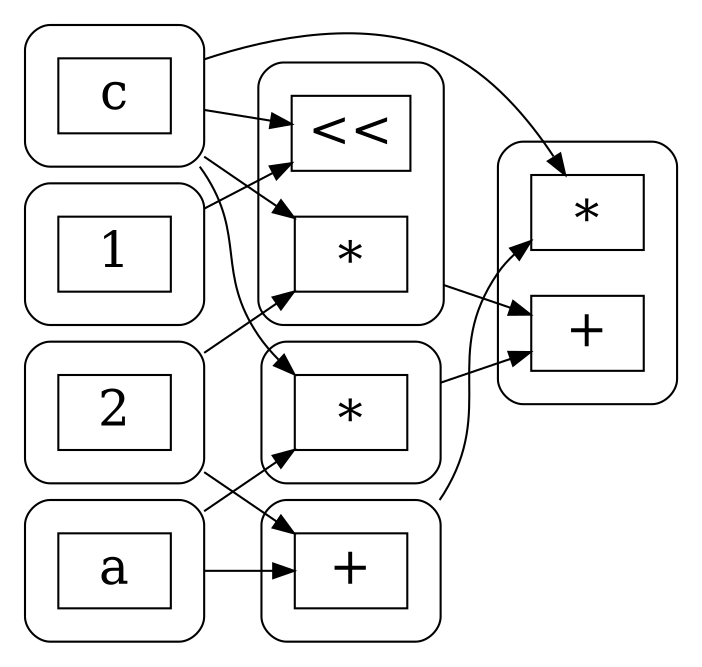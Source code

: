 digraph G {
    graph [compound=true];
    rankdir = "LR";
    ranksep = 0.8
    nodesep = 0.3
    node [ fontsize="24" ]

    c_1 -> mul_2_c_1 [ltail=cluster_c_1];
    lit2_1 -> mul_2_c_1 [ltail=cluster_lit2_1];
    c_1 -> c_shift_1_1 [ltail=cluster_c_1];
    lit1_1 -> c_shift_1_1 [ltail=cluster_lit1_1];
    c_1 -> mul_a_c_1 [ltail=cluster_c_1];
    a_1 -> mul_a_c_1 [ltail=cluster_a_1];
    mul_a_c_1 -> add_dist_1 [ltail=cluster_mul_a_c_1];
    mul_2_c_1 -> add_dist_1 [ltail=cluster_mul_2_c_1];
    lit2_1 -> add_a_2_1 [ltail=cluster_lit2_1];
    a_1 -> add_a_2_1 [ltail=cluster_a_1];
    add_a_2_1 -> mul_c_1 [ltail=cluster_add_a_2_1];
    c_1 -> mul_c_1 [ltail=cluster_c_1];

    subgraph cluster_mul_2_c_1 {
        margin=16
        style=rounded
        mul_2_c_1 [shape=rect, label = "∗"];
        c_shift_1_1 [shape=rect, label = "<<"];
    }
    subgraph cluster_c_1 {
        margin=16
        style=rounded
        c_1 [shape=rect, label = "c"];
    }
    subgraph cluster_a_1 {
        margin=16
        style=rounded
        a_1 [shape=rect, label = "a"];
    }
    subgraph cluster_mul_a_c_1 {
        margin=16
        style=rounded

        mul_a_c_1 [shape=rect, label = "∗"];
    }
    subgraph cluster_lit2_1 {
        margin=16
        style=rounded

        lit2_1 [shape=rect, label = "2"];
    }
    subgraph cluster_mul_c_1 {
        margin=16
        style=rounded
        mul_c_1 [shape=rect, label = "∗"];
        add_dist_1 [shape=rect, label = "+"];
    }
    subgraph cluster_add_a_2_1 {
        margin=16
        style=rounded

        add_a_2_1 [shape=rect, label = "+"];
    }
    subgraph cluster_lit1_1 {
        margin=16
        style=rounded

        lit1_1 [shape=rect, label = "1"];
    }
}
